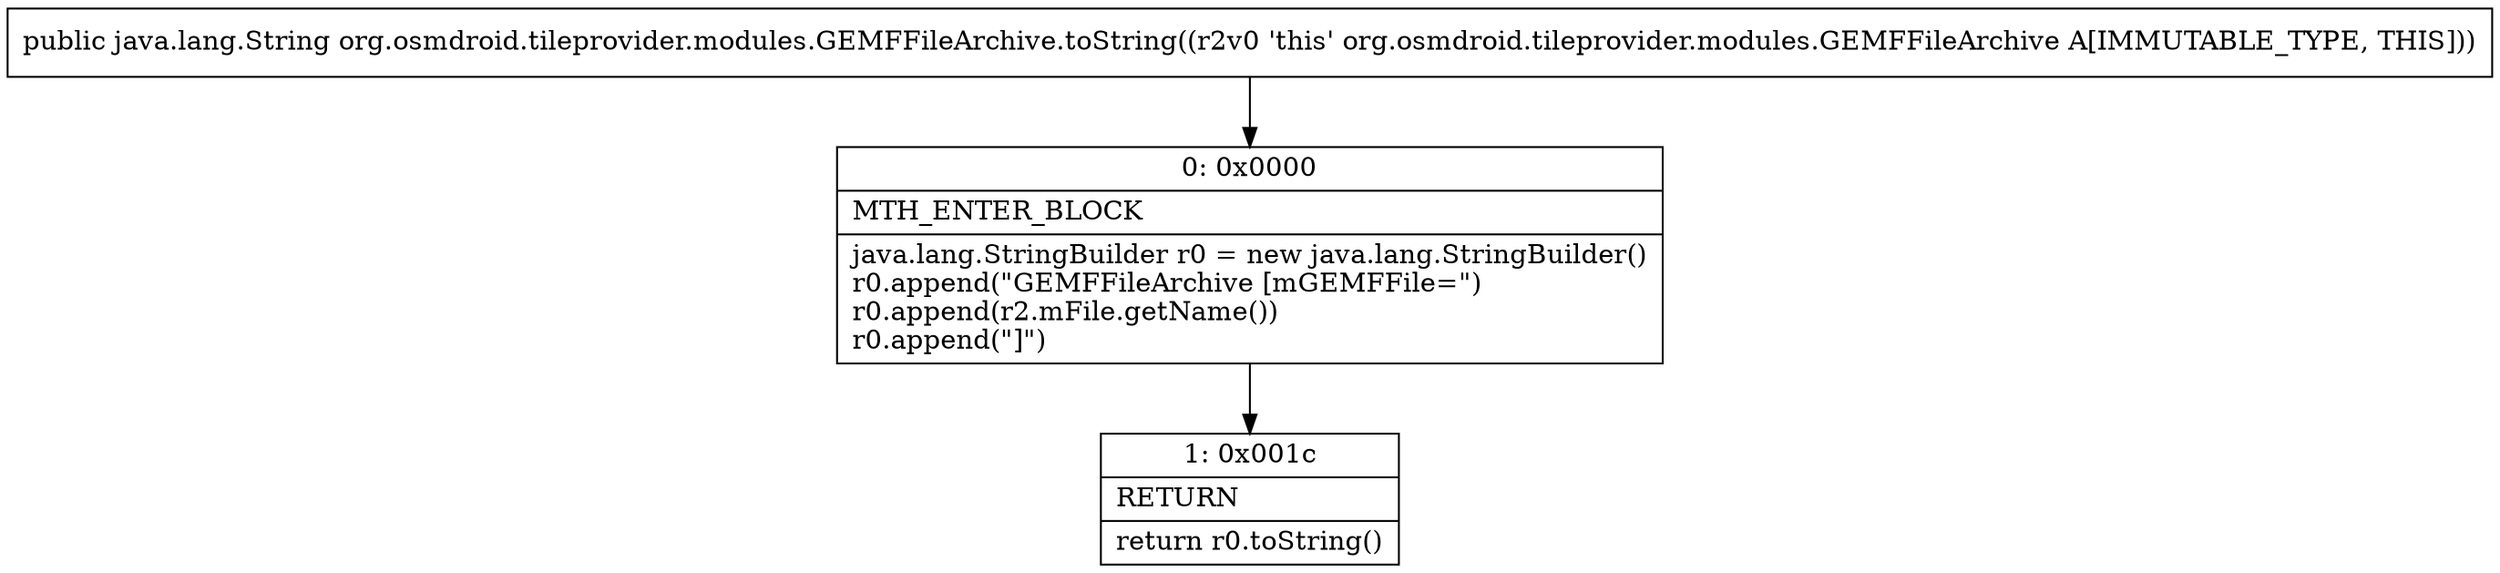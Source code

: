 digraph "CFG fororg.osmdroid.tileprovider.modules.GEMFFileArchive.toString()Ljava\/lang\/String;" {
Node_0 [shape=record,label="{0\:\ 0x0000|MTH_ENTER_BLOCK\l|java.lang.StringBuilder r0 = new java.lang.StringBuilder()\lr0.append(\"GEMFFileArchive [mGEMFFile=\")\lr0.append(r2.mFile.getName())\lr0.append(\"]\")\l}"];
Node_1 [shape=record,label="{1\:\ 0x001c|RETURN\l|return r0.toString()\l}"];
MethodNode[shape=record,label="{public java.lang.String org.osmdroid.tileprovider.modules.GEMFFileArchive.toString((r2v0 'this' org.osmdroid.tileprovider.modules.GEMFFileArchive A[IMMUTABLE_TYPE, THIS])) }"];
MethodNode -> Node_0;
Node_0 -> Node_1;
}


